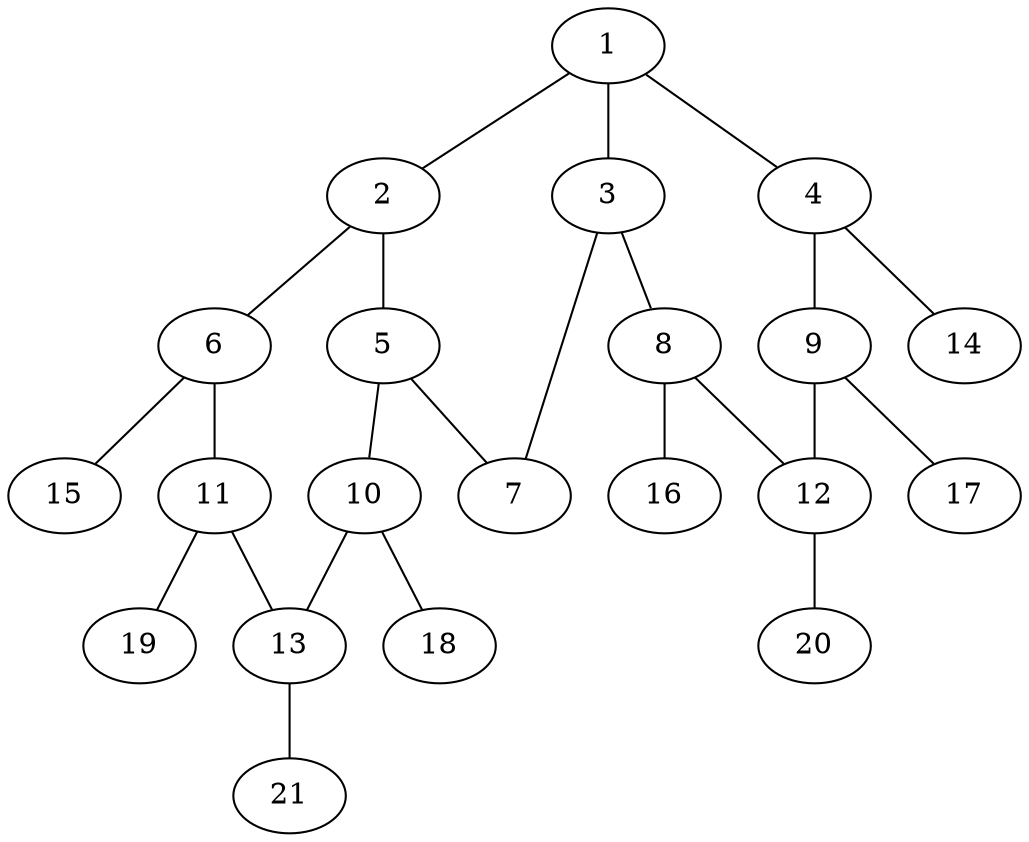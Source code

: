 graph molecule_3030 {
	1	 [chem=C];
	2	 [chem=C];
	1 -- 2	 [valence=1];
	3	 [chem=C];
	1 -- 3	 [valence=1];
	4	 [chem=C];
	1 -- 4	 [valence=2];
	5	 [chem=C];
	2 -- 5	 [valence=2];
	6	 [chem=C];
	2 -- 6	 [valence=1];
	7	 [chem=O];
	3 -- 7	 [valence=1];
	8	 [chem=C];
	3 -- 8	 [valence=2];
	9	 [chem=C];
	4 -- 9	 [valence=1];
	14	 [chem=H];
	4 -- 14	 [valence=1];
	5 -- 7	 [valence=1];
	10	 [chem=C];
	5 -- 10	 [valence=1];
	11	 [chem=C];
	6 -- 11	 [valence=2];
	15	 [chem=H];
	6 -- 15	 [valence=1];
	12	 [chem=C];
	8 -- 12	 [valence=1];
	16	 [chem=H];
	8 -- 16	 [valence=1];
	9 -- 12	 [valence=2];
	17	 [chem=H];
	9 -- 17	 [valence=1];
	13	 [chem=C];
	10 -- 13	 [valence=2];
	18	 [chem=H];
	10 -- 18	 [valence=1];
	11 -- 13	 [valence=1];
	19	 [chem=H];
	11 -- 19	 [valence=1];
	20	 [chem=H];
	12 -- 20	 [valence=1];
	21	 [chem=H];
	13 -- 21	 [valence=1];
}
